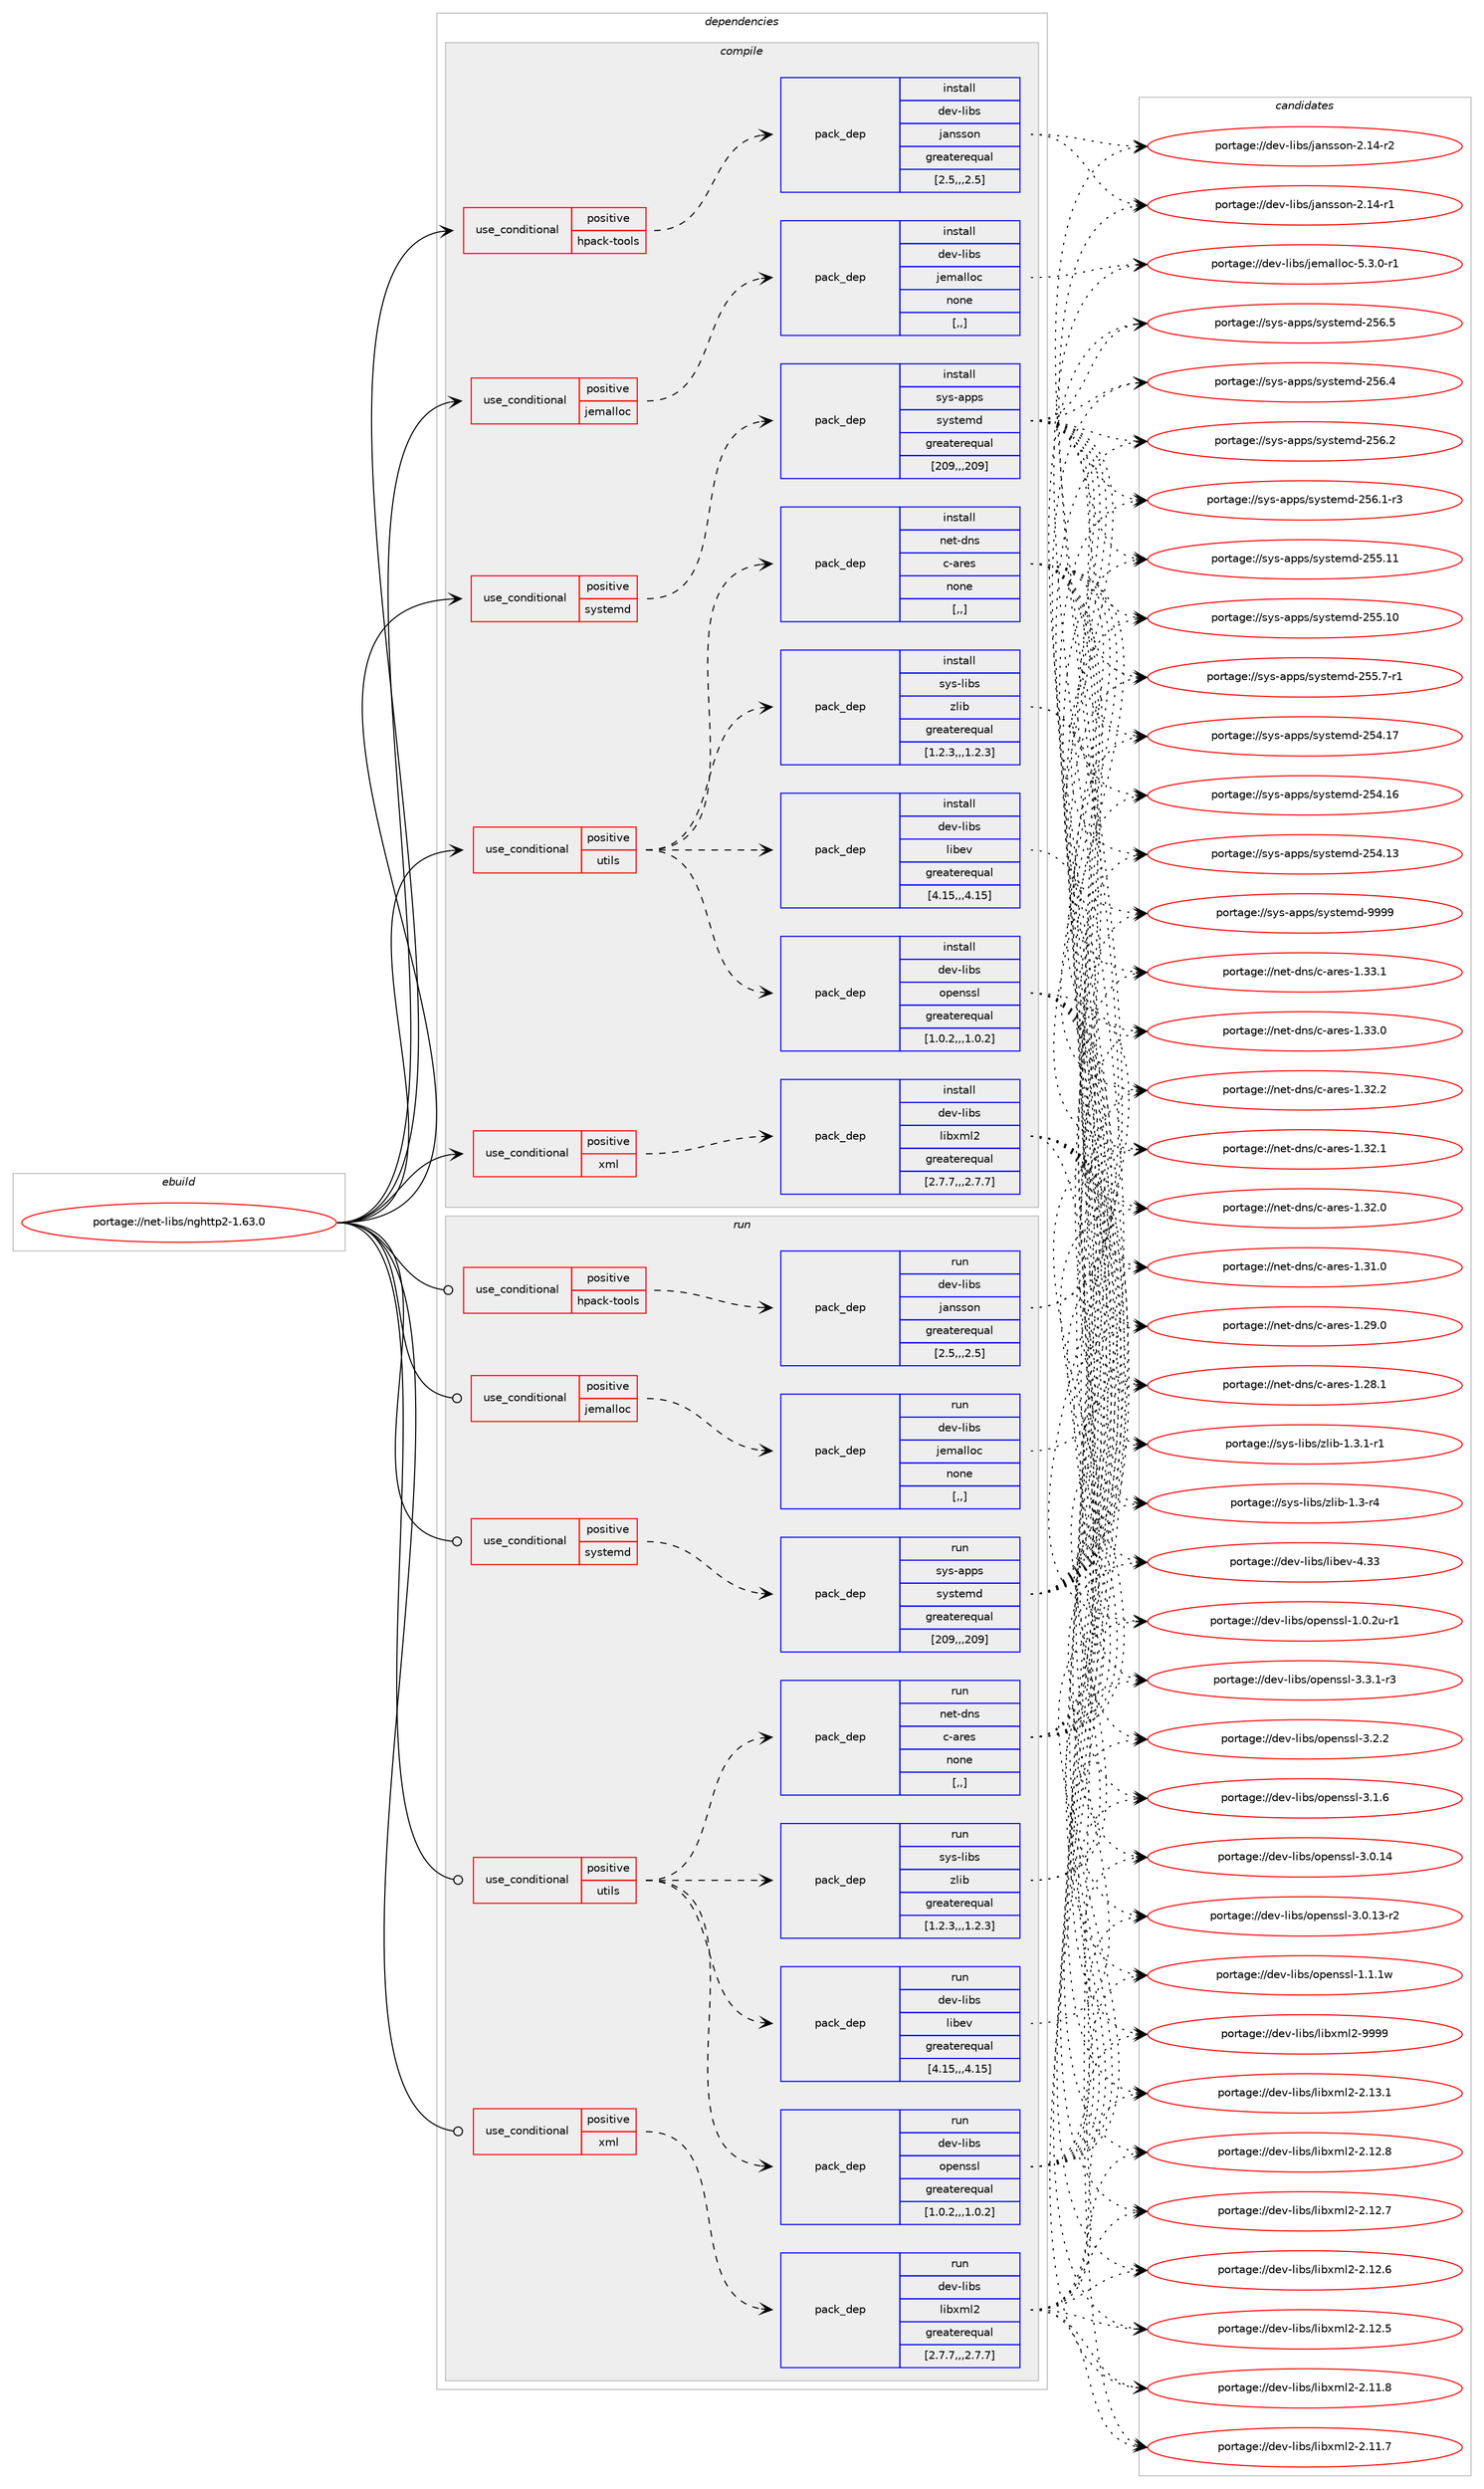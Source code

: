 digraph prolog {

# *************
# Graph options
# *************

newrank=true;
concentrate=true;
compound=true;
graph [rankdir=LR,fontname=Helvetica,fontsize=10,ranksep=1.5];#, ranksep=2.5, nodesep=0.2];
edge  [arrowhead=vee];
node  [fontname=Helvetica,fontsize=10];

# **********
# The ebuild
# **********

subgraph cluster_leftcol {
color=gray;
label=<<i>ebuild</i>>;
id [label="portage://net-libs/nghttp2-1.63.0", color=red, width=4, href="../net-libs/nghttp2-1.63.0.svg"];
}

# ****************
# The dependencies
# ****************

subgraph cluster_midcol {
color=gray;
label=<<i>dependencies</i>>;
subgraph cluster_compile {
fillcolor="#eeeeee";
style=filled;
label=<<i>compile</i>>;
subgraph cond228692 {
dependency873165 [label=<<TABLE BORDER="0" CELLBORDER="1" CELLSPACING="0" CELLPADDING="4"><TR><TD ROWSPAN="3" CELLPADDING="10">use_conditional</TD></TR><TR><TD>positive</TD></TR><TR><TD>hpack-tools</TD></TR></TABLE>>, shape=none, color=red];
subgraph pack638043 {
dependency873166 [label=<<TABLE BORDER="0" CELLBORDER="1" CELLSPACING="0" CELLPADDING="4" WIDTH="220"><TR><TD ROWSPAN="6" CELLPADDING="30">pack_dep</TD></TR><TR><TD WIDTH="110">install</TD></TR><TR><TD>dev-libs</TD></TR><TR><TD>jansson</TD></TR><TR><TD>greaterequal</TD></TR><TR><TD>[2.5,,,2.5]</TD></TR></TABLE>>, shape=none, color=blue];
}
dependency873165:e -> dependency873166:w [weight=20,style="dashed",arrowhead="vee"];
}
id:e -> dependency873165:w [weight=20,style="solid",arrowhead="vee"];
subgraph cond228693 {
dependency873167 [label=<<TABLE BORDER="0" CELLBORDER="1" CELLSPACING="0" CELLPADDING="4"><TR><TD ROWSPAN="3" CELLPADDING="10">use_conditional</TD></TR><TR><TD>positive</TD></TR><TR><TD>jemalloc</TD></TR></TABLE>>, shape=none, color=red];
subgraph pack638044 {
dependency873168 [label=<<TABLE BORDER="0" CELLBORDER="1" CELLSPACING="0" CELLPADDING="4" WIDTH="220"><TR><TD ROWSPAN="6" CELLPADDING="30">pack_dep</TD></TR><TR><TD WIDTH="110">install</TD></TR><TR><TD>dev-libs</TD></TR><TR><TD>jemalloc</TD></TR><TR><TD>none</TD></TR><TR><TD>[,,]</TD></TR></TABLE>>, shape=none, color=blue];
}
dependency873167:e -> dependency873168:w [weight=20,style="dashed",arrowhead="vee"];
}
id:e -> dependency873167:w [weight=20,style="solid",arrowhead="vee"];
subgraph cond228694 {
dependency873169 [label=<<TABLE BORDER="0" CELLBORDER="1" CELLSPACING="0" CELLPADDING="4"><TR><TD ROWSPAN="3" CELLPADDING="10">use_conditional</TD></TR><TR><TD>positive</TD></TR><TR><TD>systemd</TD></TR></TABLE>>, shape=none, color=red];
subgraph pack638045 {
dependency873170 [label=<<TABLE BORDER="0" CELLBORDER="1" CELLSPACING="0" CELLPADDING="4" WIDTH="220"><TR><TD ROWSPAN="6" CELLPADDING="30">pack_dep</TD></TR><TR><TD WIDTH="110">install</TD></TR><TR><TD>sys-apps</TD></TR><TR><TD>systemd</TD></TR><TR><TD>greaterequal</TD></TR><TR><TD>[209,,,209]</TD></TR></TABLE>>, shape=none, color=blue];
}
dependency873169:e -> dependency873170:w [weight=20,style="dashed",arrowhead="vee"];
}
id:e -> dependency873169:w [weight=20,style="solid",arrowhead="vee"];
subgraph cond228695 {
dependency873171 [label=<<TABLE BORDER="0" CELLBORDER="1" CELLSPACING="0" CELLPADDING="4"><TR><TD ROWSPAN="3" CELLPADDING="10">use_conditional</TD></TR><TR><TD>positive</TD></TR><TR><TD>utils</TD></TR></TABLE>>, shape=none, color=red];
subgraph pack638046 {
dependency873172 [label=<<TABLE BORDER="0" CELLBORDER="1" CELLSPACING="0" CELLPADDING="4" WIDTH="220"><TR><TD ROWSPAN="6" CELLPADDING="30">pack_dep</TD></TR><TR><TD WIDTH="110">install</TD></TR><TR><TD>dev-libs</TD></TR><TR><TD>openssl</TD></TR><TR><TD>greaterequal</TD></TR><TR><TD>[1.0.2,,,1.0.2]</TD></TR></TABLE>>, shape=none, color=blue];
}
dependency873171:e -> dependency873172:w [weight=20,style="dashed",arrowhead="vee"];
subgraph pack638047 {
dependency873173 [label=<<TABLE BORDER="0" CELLBORDER="1" CELLSPACING="0" CELLPADDING="4" WIDTH="220"><TR><TD ROWSPAN="6" CELLPADDING="30">pack_dep</TD></TR><TR><TD WIDTH="110">install</TD></TR><TR><TD>dev-libs</TD></TR><TR><TD>libev</TD></TR><TR><TD>greaterequal</TD></TR><TR><TD>[4.15,,,4.15]</TD></TR></TABLE>>, shape=none, color=blue];
}
dependency873171:e -> dependency873173:w [weight=20,style="dashed",arrowhead="vee"];
subgraph pack638048 {
dependency873174 [label=<<TABLE BORDER="0" CELLBORDER="1" CELLSPACING="0" CELLPADDING="4" WIDTH="220"><TR><TD ROWSPAN="6" CELLPADDING="30">pack_dep</TD></TR><TR><TD WIDTH="110">install</TD></TR><TR><TD>sys-libs</TD></TR><TR><TD>zlib</TD></TR><TR><TD>greaterequal</TD></TR><TR><TD>[1.2.3,,,1.2.3]</TD></TR></TABLE>>, shape=none, color=blue];
}
dependency873171:e -> dependency873174:w [weight=20,style="dashed",arrowhead="vee"];
subgraph pack638049 {
dependency873175 [label=<<TABLE BORDER="0" CELLBORDER="1" CELLSPACING="0" CELLPADDING="4" WIDTH="220"><TR><TD ROWSPAN="6" CELLPADDING="30">pack_dep</TD></TR><TR><TD WIDTH="110">install</TD></TR><TR><TD>net-dns</TD></TR><TR><TD>c-ares</TD></TR><TR><TD>none</TD></TR><TR><TD>[,,]</TD></TR></TABLE>>, shape=none, color=blue];
}
dependency873171:e -> dependency873175:w [weight=20,style="dashed",arrowhead="vee"];
}
id:e -> dependency873171:w [weight=20,style="solid",arrowhead="vee"];
subgraph cond228696 {
dependency873176 [label=<<TABLE BORDER="0" CELLBORDER="1" CELLSPACING="0" CELLPADDING="4"><TR><TD ROWSPAN="3" CELLPADDING="10">use_conditional</TD></TR><TR><TD>positive</TD></TR><TR><TD>xml</TD></TR></TABLE>>, shape=none, color=red];
subgraph pack638050 {
dependency873177 [label=<<TABLE BORDER="0" CELLBORDER="1" CELLSPACING="0" CELLPADDING="4" WIDTH="220"><TR><TD ROWSPAN="6" CELLPADDING="30">pack_dep</TD></TR><TR><TD WIDTH="110">install</TD></TR><TR><TD>dev-libs</TD></TR><TR><TD>libxml2</TD></TR><TR><TD>greaterequal</TD></TR><TR><TD>[2.7.7,,,2.7.7]</TD></TR></TABLE>>, shape=none, color=blue];
}
dependency873176:e -> dependency873177:w [weight=20,style="dashed",arrowhead="vee"];
}
id:e -> dependency873176:w [weight=20,style="solid",arrowhead="vee"];
}
subgraph cluster_compileandrun {
fillcolor="#eeeeee";
style=filled;
label=<<i>compile and run</i>>;
}
subgraph cluster_run {
fillcolor="#eeeeee";
style=filled;
label=<<i>run</i>>;
subgraph cond228697 {
dependency873178 [label=<<TABLE BORDER="0" CELLBORDER="1" CELLSPACING="0" CELLPADDING="4"><TR><TD ROWSPAN="3" CELLPADDING="10">use_conditional</TD></TR><TR><TD>positive</TD></TR><TR><TD>hpack-tools</TD></TR></TABLE>>, shape=none, color=red];
subgraph pack638051 {
dependency873179 [label=<<TABLE BORDER="0" CELLBORDER="1" CELLSPACING="0" CELLPADDING="4" WIDTH="220"><TR><TD ROWSPAN="6" CELLPADDING="30">pack_dep</TD></TR><TR><TD WIDTH="110">run</TD></TR><TR><TD>dev-libs</TD></TR><TR><TD>jansson</TD></TR><TR><TD>greaterequal</TD></TR><TR><TD>[2.5,,,2.5]</TD></TR></TABLE>>, shape=none, color=blue];
}
dependency873178:e -> dependency873179:w [weight=20,style="dashed",arrowhead="vee"];
}
id:e -> dependency873178:w [weight=20,style="solid",arrowhead="odot"];
subgraph cond228698 {
dependency873180 [label=<<TABLE BORDER="0" CELLBORDER="1" CELLSPACING="0" CELLPADDING="4"><TR><TD ROWSPAN="3" CELLPADDING="10">use_conditional</TD></TR><TR><TD>positive</TD></TR><TR><TD>jemalloc</TD></TR></TABLE>>, shape=none, color=red];
subgraph pack638052 {
dependency873181 [label=<<TABLE BORDER="0" CELLBORDER="1" CELLSPACING="0" CELLPADDING="4" WIDTH="220"><TR><TD ROWSPAN="6" CELLPADDING="30">pack_dep</TD></TR><TR><TD WIDTH="110">run</TD></TR><TR><TD>dev-libs</TD></TR><TR><TD>jemalloc</TD></TR><TR><TD>none</TD></TR><TR><TD>[,,]</TD></TR></TABLE>>, shape=none, color=blue];
}
dependency873180:e -> dependency873181:w [weight=20,style="dashed",arrowhead="vee"];
}
id:e -> dependency873180:w [weight=20,style="solid",arrowhead="odot"];
subgraph cond228699 {
dependency873182 [label=<<TABLE BORDER="0" CELLBORDER="1" CELLSPACING="0" CELLPADDING="4"><TR><TD ROWSPAN="3" CELLPADDING="10">use_conditional</TD></TR><TR><TD>positive</TD></TR><TR><TD>systemd</TD></TR></TABLE>>, shape=none, color=red];
subgraph pack638053 {
dependency873183 [label=<<TABLE BORDER="0" CELLBORDER="1" CELLSPACING="0" CELLPADDING="4" WIDTH="220"><TR><TD ROWSPAN="6" CELLPADDING="30">pack_dep</TD></TR><TR><TD WIDTH="110">run</TD></TR><TR><TD>sys-apps</TD></TR><TR><TD>systemd</TD></TR><TR><TD>greaterequal</TD></TR><TR><TD>[209,,,209]</TD></TR></TABLE>>, shape=none, color=blue];
}
dependency873182:e -> dependency873183:w [weight=20,style="dashed",arrowhead="vee"];
}
id:e -> dependency873182:w [weight=20,style="solid",arrowhead="odot"];
subgraph cond228700 {
dependency873184 [label=<<TABLE BORDER="0" CELLBORDER="1" CELLSPACING="0" CELLPADDING="4"><TR><TD ROWSPAN="3" CELLPADDING="10">use_conditional</TD></TR><TR><TD>positive</TD></TR><TR><TD>utils</TD></TR></TABLE>>, shape=none, color=red];
subgraph pack638054 {
dependency873185 [label=<<TABLE BORDER="0" CELLBORDER="1" CELLSPACING="0" CELLPADDING="4" WIDTH="220"><TR><TD ROWSPAN="6" CELLPADDING="30">pack_dep</TD></TR><TR><TD WIDTH="110">run</TD></TR><TR><TD>dev-libs</TD></TR><TR><TD>openssl</TD></TR><TR><TD>greaterequal</TD></TR><TR><TD>[1.0.2,,,1.0.2]</TD></TR></TABLE>>, shape=none, color=blue];
}
dependency873184:e -> dependency873185:w [weight=20,style="dashed",arrowhead="vee"];
subgraph pack638055 {
dependency873186 [label=<<TABLE BORDER="0" CELLBORDER="1" CELLSPACING="0" CELLPADDING="4" WIDTH="220"><TR><TD ROWSPAN="6" CELLPADDING="30">pack_dep</TD></TR><TR><TD WIDTH="110">run</TD></TR><TR><TD>dev-libs</TD></TR><TR><TD>libev</TD></TR><TR><TD>greaterequal</TD></TR><TR><TD>[4.15,,,4.15]</TD></TR></TABLE>>, shape=none, color=blue];
}
dependency873184:e -> dependency873186:w [weight=20,style="dashed",arrowhead="vee"];
subgraph pack638056 {
dependency873187 [label=<<TABLE BORDER="0" CELLBORDER="1" CELLSPACING="0" CELLPADDING="4" WIDTH="220"><TR><TD ROWSPAN="6" CELLPADDING="30">pack_dep</TD></TR><TR><TD WIDTH="110">run</TD></TR><TR><TD>sys-libs</TD></TR><TR><TD>zlib</TD></TR><TR><TD>greaterequal</TD></TR><TR><TD>[1.2.3,,,1.2.3]</TD></TR></TABLE>>, shape=none, color=blue];
}
dependency873184:e -> dependency873187:w [weight=20,style="dashed",arrowhead="vee"];
subgraph pack638057 {
dependency873188 [label=<<TABLE BORDER="0" CELLBORDER="1" CELLSPACING="0" CELLPADDING="4" WIDTH="220"><TR><TD ROWSPAN="6" CELLPADDING="30">pack_dep</TD></TR><TR><TD WIDTH="110">run</TD></TR><TR><TD>net-dns</TD></TR><TR><TD>c-ares</TD></TR><TR><TD>none</TD></TR><TR><TD>[,,]</TD></TR></TABLE>>, shape=none, color=blue];
}
dependency873184:e -> dependency873188:w [weight=20,style="dashed",arrowhead="vee"];
}
id:e -> dependency873184:w [weight=20,style="solid",arrowhead="odot"];
subgraph cond228701 {
dependency873189 [label=<<TABLE BORDER="0" CELLBORDER="1" CELLSPACING="0" CELLPADDING="4"><TR><TD ROWSPAN="3" CELLPADDING="10">use_conditional</TD></TR><TR><TD>positive</TD></TR><TR><TD>xml</TD></TR></TABLE>>, shape=none, color=red];
subgraph pack638058 {
dependency873190 [label=<<TABLE BORDER="0" CELLBORDER="1" CELLSPACING="0" CELLPADDING="4" WIDTH="220"><TR><TD ROWSPAN="6" CELLPADDING="30">pack_dep</TD></TR><TR><TD WIDTH="110">run</TD></TR><TR><TD>dev-libs</TD></TR><TR><TD>libxml2</TD></TR><TR><TD>greaterequal</TD></TR><TR><TD>[2.7.7,,,2.7.7]</TD></TR></TABLE>>, shape=none, color=blue];
}
dependency873189:e -> dependency873190:w [weight=20,style="dashed",arrowhead="vee"];
}
id:e -> dependency873189:w [weight=20,style="solid",arrowhead="odot"];
}
}

# **************
# The candidates
# **************

subgraph cluster_choices {
rank=same;
color=gray;
label=<<i>candidates</i>>;

subgraph choice638043 {
color=black;
nodesep=1;
choice1001011184510810598115471069711011511511111045504649524511450 [label="portage://dev-libs/jansson-2.14-r2", color=red, width=4,href="../dev-libs/jansson-2.14-r2.svg"];
choice1001011184510810598115471069711011511511111045504649524511449 [label="portage://dev-libs/jansson-2.14-r1", color=red, width=4,href="../dev-libs/jansson-2.14-r1.svg"];
dependency873166:e -> choice1001011184510810598115471069711011511511111045504649524511450:w [style=dotted,weight="100"];
dependency873166:e -> choice1001011184510810598115471069711011511511111045504649524511449:w [style=dotted,weight="100"];
}
subgraph choice638044 {
color=black;
nodesep=1;
choice10010111845108105981154710610110997108108111994553465146484511449 [label="portage://dev-libs/jemalloc-5.3.0-r1", color=red, width=4,href="../dev-libs/jemalloc-5.3.0-r1.svg"];
dependency873168:e -> choice10010111845108105981154710610110997108108111994553465146484511449:w [style=dotted,weight="100"];
}
subgraph choice638045 {
color=black;
nodesep=1;
choice1151211154597112112115471151211151161011091004557575757 [label="portage://sys-apps/systemd-9999", color=red, width=4,href="../sys-apps/systemd-9999.svg"];
choice115121115459711211211547115121115116101109100455053544653 [label="portage://sys-apps/systemd-256.5", color=red, width=4,href="../sys-apps/systemd-256.5.svg"];
choice115121115459711211211547115121115116101109100455053544652 [label="portage://sys-apps/systemd-256.4", color=red, width=4,href="../sys-apps/systemd-256.4.svg"];
choice115121115459711211211547115121115116101109100455053544650 [label="portage://sys-apps/systemd-256.2", color=red, width=4,href="../sys-apps/systemd-256.2.svg"];
choice1151211154597112112115471151211151161011091004550535446494511451 [label="portage://sys-apps/systemd-256.1-r3", color=red, width=4,href="../sys-apps/systemd-256.1-r3.svg"];
choice11512111545971121121154711512111511610110910045505353464949 [label="portage://sys-apps/systemd-255.11", color=red, width=4,href="../sys-apps/systemd-255.11.svg"];
choice11512111545971121121154711512111511610110910045505353464948 [label="portage://sys-apps/systemd-255.10", color=red, width=4,href="../sys-apps/systemd-255.10.svg"];
choice1151211154597112112115471151211151161011091004550535346554511449 [label="portage://sys-apps/systemd-255.7-r1", color=red, width=4,href="../sys-apps/systemd-255.7-r1.svg"];
choice11512111545971121121154711512111511610110910045505352464955 [label="portage://sys-apps/systemd-254.17", color=red, width=4,href="../sys-apps/systemd-254.17.svg"];
choice11512111545971121121154711512111511610110910045505352464954 [label="portage://sys-apps/systemd-254.16", color=red, width=4,href="../sys-apps/systemd-254.16.svg"];
choice11512111545971121121154711512111511610110910045505352464951 [label="portage://sys-apps/systemd-254.13", color=red, width=4,href="../sys-apps/systemd-254.13.svg"];
dependency873170:e -> choice1151211154597112112115471151211151161011091004557575757:w [style=dotted,weight="100"];
dependency873170:e -> choice115121115459711211211547115121115116101109100455053544653:w [style=dotted,weight="100"];
dependency873170:e -> choice115121115459711211211547115121115116101109100455053544652:w [style=dotted,weight="100"];
dependency873170:e -> choice115121115459711211211547115121115116101109100455053544650:w [style=dotted,weight="100"];
dependency873170:e -> choice1151211154597112112115471151211151161011091004550535446494511451:w [style=dotted,weight="100"];
dependency873170:e -> choice11512111545971121121154711512111511610110910045505353464949:w [style=dotted,weight="100"];
dependency873170:e -> choice11512111545971121121154711512111511610110910045505353464948:w [style=dotted,weight="100"];
dependency873170:e -> choice1151211154597112112115471151211151161011091004550535346554511449:w [style=dotted,weight="100"];
dependency873170:e -> choice11512111545971121121154711512111511610110910045505352464955:w [style=dotted,weight="100"];
dependency873170:e -> choice11512111545971121121154711512111511610110910045505352464954:w [style=dotted,weight="100"];
dependency873170:e -> choice11512111545971121121154711512111511610110910045505352464951:w [style=dotted,weight="100"];
}
subgraph choice638046 {
color=black;
nodesep=1;
choice1001011184510810598115471111121011101151151084551465146494511451 [label="portage://dev-libs/openssl-3.3.1-r3", color=red, width=4,href="../dev-libs/openssl-3.3.1-r3.svg"];
choice100101118451081059811547111112101110115115108455146504650 [label="portage://dev-libs/openssl-3.2.2", color=red, width=4,href="../dev-libs/openssl-3.2.2.svg"];
choice100101118451081059811547111112101110115115108455146494654 [label="portage://dev-libs/openssl-3.1.6", color=red, width=4,href="../dev-libs/openssl-3.1.6.svg"];
choice10010111845108105981154711111210111011511510845514648464952 [label="portage://dev-libs/openssl-3.0.14", color=red, width=4,href="../dev-libs/openssl-3.0.14.svg"];
choice100101118451081059811547111112101110115115108455146484649514511450 [label="portage://dev-libs/openssl-3.0.13-r2", color=red, width=4,href="../dev-libs/openssl-3.0.13-r2.svg"];
choice100101118451081059811547111112101110115115108454946494649119 [label="portage://dev-libs/openssl-1.1.1w", color=red, width=4,href="../dev-libs/openssl-1.1.1w.svg"];
choice1001011184510810598115471111121011101151151084549464846501174511449 [label="portage://dev-libs/openssl-1.0.2u-r1", color=red, width=4,href="../dev-libs/openssl-1.0.2u-r1.svg"];
dependency873172:e -> choice1001011184510810598115471111121011101151151084551465146494511451:w [style=dotted,weight="100"];
dependency873172:e -> choice100101118451081059811547111112101110115115108455146504650:w [style=dotted,weight="100"];
dependency873172:e -> choice100101118451081059811547111112101110115115108455146494654:w [style=dotted,weight="100"];
dependency873172:e -> choice10010111845108105981154711111210111011511510845514648464952:w [style=dotted,weight="100"];
dependency873172:e -> choice100101118451081059811547111112101110115115108455146484649514511450:w [style=dotted,weight="100"];
dependency873172:e -> choice100101118451081059811547111112101110115115108454946494649119:w [style=dotted,weight="100"];
dependency873172:e -> choice1001011184510810598115471111121011101151151084549464846501174511449:w [style=dotted,weight="100"];
}
subgraph choice638047 {
color=black;
nodesep=1;
choice100101118451081059811547108105981011184552465151 [label="portage://dev-libs/libev-4.33", color=red, width=4,href="../dev-libs/libev-4.33.svg"];
dependency873173:e -> choice100101118451081059811547108105981011184552465151:w [style=dotted,weight="100"];
}
subgraph choice638048 {
color=black;
nodesep=1;
choice115121115451081059811547122108105984549465146494511449 [label="portage://sys-libs/zlib-1.3.1-r1", color=red, width=4,href="../sys-libs/zlib-1.3.1-r1.svg"];
choice11512111545108105981154712210810598454946514511452 [label="portage://sys-libs/zlib-1.3-r4", color=red, width=4,href="../sys-libs/zlib-1.3-r4.svg"];
dependency873174:e -> choice115121115451081059811547122108105984549465146494511449:w [style=dotted,weight="100"];
dependency873174:e -> choice11512111545108105981154712210810598454946514511452:w [style=dotted,weight="100"];
}
subgraph choice638049 {
color=black;
nodesep=1;
choice110101116451001101154799459711410111545494651514649 [label="portage://net-dns/c-ares-1.33.1", color=red, width=4,href="../net-dns/c-ares-1.33.1.svg"];
choice110101116451001101154799459711410111545494651514648 [label="portage://net-dns/c-ares-1.33.0", color=red, width=4,href="../net-dns/c-ares-1.33.0.svg"];
choice110101116451001101154799459711410111545494651504650 [label="portage://net-dns/c-ares-1.32.2", color=red, width=4,href="../net-dns/c-ares-1.32.2.svg"];
choice110101116451001101154799459711410111545494651504649 [label="portage://net-dns/c-ares-1.32.1", color=red, width=4,href="../net-dns/c-ares-1.32.1.svg"];
choice110101116451001101154799459711410111545494651504648 [label="portage://net-dns/c-ares-1.32.0", color=red, width=4,href="../net-dns/c-ares-1.32.0.svg"];
choice110101116451001101154799459711410111545494651494648 [label="portage://net-dns/c-ares-1.31.0", color=red, width=4,href="../net-dns/c-ares-1.31.0.svg"];
choice110101116451001101154799459711410111545494650574648 [label="portage://net-dns/c-ares-1.29.0", color=red, width=4,href="../net-dns/c-ares-1.29.0.svg"];
choice110101116451001101154799459711410111545494650564649 [label="portage://net-dns/c-ares-1.28.1", color=red, width=4,href="../net-dns/c-ares-1.28.1.svg"];
dependency873175:e -> choice110101116451001101154799459711410111545494651514649:w [style=dotted,weight="100"];
dependency873175:e -> choice110101116451001101154799459711410111545494651514648:w [style=dotted,weight="100"];
dependency873175:e -> choice110101116451001101154799459711410111545494651504650:w [style=dotted,weight="100"];
dependency873175:e -> choice110101116451001101154799459711410111545494651504649:w [style=dotted,weight="100"];
dependency873175:e -> choice110101116451001101154799459711410111545494651504648:w [style=dotted,weight="100"];
dependency873175:e -> choice110101116451001101154799459711410111545494651494648:w [style=dotted,weight="100"];
dependency873175:e -> choice110101116451001101154799459711410111545494650574648:w [style=dotted,weight="100"];
dependency873175:e -> choice110101116451001101154799459711410111545494650564649:w [style=dotted,weight="100"];
}
subgraph choice638050 {
color=black;
nodesep=1;
choice10010111845108105981154710810598120109108504557575757 [label="portage://dev-libs/libxml2-9999", color=red, width=4,href="../dev-libs/libxml2-9999.svg"];
choice100101118451081059811547108105981201091085045504649514649 [label="portage://dev-libs/libxml2-2.13.1", color=red, width=4,href="../dev-libs/libxml2-2.13.1.svg"];
choice100101118451081059811547108105981201091085045504649504656 [label="portage://dev-libs/libxml2-2.12.8", color=red, width=4,href="../dev-libs/libxml2-2.12.8.svg"];
choice100101118451081059811547108105981201091085045504649504655 [label="portage://dev-libs/libxml2-2.12.7", color=red, width=4,href="../dev-libs/libxml2-2.12.7.svg"];
choice100101118451081059811547108105981201091085045504649504654 [label="portage://dev-libs/libxml2-2.12.6", color=red, width=4,href="../dev-libs/libxml2-2.12.6.svg"];
choice100101118451081059811547108105981201091085045504649504653 [label="portage://dev-libs/libxml2-2.12.5", color=red, width=4,href="../dev-libs/libxml2-2.12.5.svg"];
choice100101118451081059811547108105981201091085045504649494656 [label="portage://dev-libs/libxml2-2.11.8", color=red, width=4,href="../dev-libs/libxml2-2.11.8.svg"];
choice100101118451081059811547108105981201091085045504649494655 [label="portage://dev-libs/libxml2-2.11.7", color=red, width=4,href="../dev-libs/libxml2-2.11.7.svg"];
dependency873177:e -> choice10010111845108105981154710810598120109108504557575757:w [style=dotted,weight="100"];
dependency873177:e -> choice100101118451081059811547108105981201091085045504649514649:w [style=dotted,weight="100"];
dependency873177:e -> choice100101118451081059811547108105981201091085045504649504656:w [style=dotted,weight="100"];
dependency873177:e -> choice100101118451081059811547108105981201091085045504649504655:w [style=dotted,weight="100"];
dependency873177:e -> choice100101118451081059811547108105981201091085045504649504654:w [style=dotted,weight="100"];
dependency873177:e -> choice100101118451081059811547108105981201091085045504649504653:w [style=dotted,weight="100"];
dependency873177:e -> choice100101118451081059811547108105981201091085045504649494656:w [style=dotted,weight="100"];
dependency873177:e -> choice100101118451081059811547108105981201091085045504649494655:w [style=dotted,weight="100"];
}
subgraph choice638051 {
color=black;
nodesep=1;
choice1001011184510810598115471069711011511511111045504649524511450 [label="portage://dev-libs/jansson-2.14-r2", color=red, width=4,href="../dev-libs/jansson-2.14-r2.svg"];
choice1001011184510810598115471069711011511511111045504649524511449 [label="portage://dev-libs/jansson-2.14-r1", color=red, width=4,href="../dev-libs/jansson-2.14-r1.svg"];
dependency873179:e -> choice1001011184510810598115471069711011511511111045504649524511450:w [style=dotted,weight="100"];
dependency873179:e -> choice1001011184510810598115471069711011511511111045504649524511449:w [style=dotted,weight="100"];
}
subgraph choice638052 {
color=black;
nodesep=1;
choice10010111845108105981154710610110997108108111994553465146484511449 [label="portage://dev-libs/jemalloc-5.3.0-r1", color=red, width=4,href="../dev-libs/jemalloc-5.3.0-r1.svg"];
dependency873181:e -> choice10010111845108105981154710610110997108108111994553465146484511449:w [style=dotted,weight="100"];
}
subgraph choice638053 {
color=black;
nodesep=1;
choice1151211154597112112115471151211151161011091004557575757 [label="portage://sys-apps/systemd-9999", color=red, width=4,href="../sys-apps/systemd-9999.svg"];
choice115121115459711211211547115121115116101109100455053544653 [label="portage://sys-apps/systemd-256.5", color=red, width=4,href="../sys-apps/systemd-256.5.svg"];
choice115121115459711211211547115121115116101109100455053544652 [label="portage://sys-apps/systemd-256.4", color=red, width=4,href="../sys-apps/systemd-256.4.svg"];
choice115121115459711211211547115121115116101109100455053544650 [label="portage://sys-apps/systemd-256.2", color=red, width=4,href="../sys-apps/systemd-256.2.svg"];
choice1151211154597112112115471151211151161011091004550535446494511451 [label="portage://sys-apps/systemd-256.1-r3", color=red, width=4,href="../sys-apps/systemd-256.1-r3.svg"];
choice11512111545971121121154711512111511610110910045505353464949 [label="portage://sys-apps/systemd-255.11", color=red, width=4,href="../sys-apps/systemd-255.11.svg"];
choice11512111545971121121154711512111511610110910045505353464948 [label="portage://sys-apps/systemd-255.10", color=red, width=4,href="../sys-apps/systemd-255.10.svg"];
choice1151211154597112112115471151211151161011091004550535346554511449 [label="portage://sys-apps/systemd-255.7-r1", color=red, width=4,href="../sys-apps/systemd-255.7-r1.svg"];
choice11512111545971121121154711512111511610110910045505352464955 [label="portage://sys-apps/systemd-254.17", color=red, width=4,href="../sys-apps/systemd-254.17.svg"];
choice11512111545971121121154711512111511610110910045505352464954 [label="portage://sys-apps/systemd-254.16", color=red, width=4,href="../sys-apps/systemd-254.16.svg"];
choice11512111545971121121154711512111511610110910045505352464951 [label="portage://sys-apps/systemd-254.13", color=red, width=4,href="../sys-apps/systemd-254.13.svg"];
dependency873183:e -> choice1151211154597112112115471151211151161011091004557575757:w [style=dotted,weight="100"];
dependency873183:e -> choice115121115459711211211547115121115116101109100455053544653:w [style=dotted,weight="100"];
dependency873183:e -> choice115121115459711211211547115121115116101109100455053544652:w [style=dotted,weight="100"];
dependency873183:e -> choice115121115459711211211547115121115116101109100455053544650:w [style=dotted,weight="100"];
dependency873183:e -> choice1151211154597112112115471151211151161011091004550535446494511451:w [style=dotted,weight="100"];
dependency873183:e -> choice11512111545971121121154711512111511610110910045505353464949:w [style=dotted,weight="100"];
dependency873183:e -> choice11512111545971121121154711512111511610110910045505353464948:w [style=dotted,weight="100"];
dependency873183:e -> choice1151211154597112112115471151211151161011091004550535346554511449:w [style=dotted,weight="100"];
dependency873183:e -> choice11512111545971121121154711512111511610110910045505352464955:w [style=dotted,weight="100"];
dependency873183:e -> choice11512111545971121121154711512111511610110910045505352464954:w [style=dotted,weight="100"];
dependency873183:e -> choice11512111545971121121154711512111511610110910045505352464951:w [style=dotted,weight="100"];
}
subgraph choice638054 {
color=black;
nodesep=1;
choice1001011184510810598115471111121011101151151084551465146494511451 [label="portage://dev-libs/openssl-3.3.1-r3", color=red, width=4,href="../dev-libs/openssl-3.3.1-r3.svg"];
choice100101118451081059811547111112101110115115108455146504650 [label="portage://dev-libs/openssl-3.2.2", color=red, width=4,href="../dev-libs/openssl-3.2.2.svg"];
choice100101118451081059811547111112101110115115108455146494654 [label="portage://dev-libs/openssl-3.1.6", color=red, width=4,href="../dev-libs/openssl-3.1.6.svg"];
choice10010111845108105981154711111210111011511510845514648464952 [label="portage://dev-libs/openssl-3.0.14", color=red, width=4,href="../dev-libs/openssl-3.0.14.svg"];
choice100101118451081059811547111112101110115115108455146484649514511450 [label="portage://dev-libs/openssl-3.0.13-r2", color=red, width=4,href="../dev-libs/openssl-3.0.13-r2.svg"];
choice100101118451081059811547111112101110115115108454946494649119 [label="portage://dev-libs/openssl-1.1.1w", color=red, width=4,href="../dev-libs/openssl-1.1.1w.svg"];
choice1001011184510810598115471111121011101151151084549464846501174511449 [label="portage://dev-libs/openssl-1.0.2u-r1", color=red, width=4,href="../dev-libs/openssl-1.0.2u-r1.svg"];
dependency873185:e -> choice1001011184510810598115471111121011101151151084551465146494511451:w [style=dotted,weight="100"];
dependency873185:e -> choice100101118451081059811547111112101110115115108455146504650:w [style=dotted,weight="100"];
dependency873185:e -> choice100101118451081059811547111112101110115115108455146494654:w [style=dotted,weight="100"];
dependency873185:e -> choice10010111845108105981154711111210111011511510845514648464952:w [style=dotted,weight="100"];
dependency873185:e -> choice100101118451081059811547111112101110115115108455146484649514511450:w [style=dotted,weight="100"];
dependency873185:e -> choice100101118451081059811547111112101110115115108454946494649119:w [style=dotted,weight="100"];
dependency873185:e -> choice1001011184510810598115471111121011101151151084549464846501174511449:w [style=dotted,weight="100"];
}
subgraph choice638055 {
color=black;
nodesep=1;
choice100101118451081059811547108105981011184552465151 [label="portage://dev-libs/libev-4.33", color=red, width=4,href="../dev-libs/libev-4.33.svg"];
dependency873186:e -> choice100101118451081059811547108105981011184552465151:w [style=dotted,weight="100"];
}
subgraph choice638056 {
color=black;
nodesep=1;
choice115121115451081059811547122108105984549465146494511449 [label="portage://sys-libs/zlib-1.3.1-r1", color=red, width=4,href="../sys-libs/zlib-1.3.1-r1.svg"];
choice11512111545108105981154712210810598454946514511452 [label="portage://sys-libs/zlib-1.3-r4", color=red, width=4,href="../sys-libs/zlib-1.3-r4.svg"];
dependency873187:e -> choice115121115451081059811547122108105984549465146494511449:w [style=dotted,weight="100"];
dependency873187:e -> choice11512111545108105981154712210810598454946514511452:w [style=dotted,weight="100"];
}
subgraph choice638057 {
color=black;
nodesep=1;
choice110101116451001101154799459711410111545494651514649 [label="portage://net-dns/c-ares-1.33.1", color=red, width=4,href="../net-dns/c-ares-1.33.1.svg"];
choice110101116451001101154799459711410111545494651514648 [label="portage://net-dns/c-ares-1.33.0", color=red, width=4,href="../net-dns/c-ares-1.33.0.svg"];
choice110101116451001101154799459711410111545494651504650 [label="portage://net-dns/c-ares-1.32.2", color=red, width=4,href="../net-dns/c-ares-1.32.2.svg"];
choice110101116451001101154799459711410111545494651504649 [label="portage://net-dns/c-ares-1.32.1", color=red, width=4,href="../net-dns/c-ares-1.32.1.svg"];
choice110101116451001101154799459711410111545494651504648 [label="portage://net-dns/c-ares-1.32.0", color=red, width=4,href="../net-dns/c-ares-1.32.0.svg"];
choice110101116451001101154799459711410111545494651494648 [label="portage://net-dns/c-ares-1.31.0", color=red, width=4,href="../net-dns/c-ares-1.31.0.svg"];
choice110101116451001101154799459711410111545494650574648 [label="portage://net-dns/c-ares-1.29.0", color=red, width=4,href="../net-dns/c-ares-1.29.0.svg"];
choice110101116451001101154799459711410111545494650564649 [label="portage://net-dns/c-ares-1.28.1", color=red, width=4,href="../net-dns/c-ares-1.28.1.svg"];
dependency873188:e -> choice110101116451001101154799459711410111545494651514649:w [style=dotted,weight="100"];
dependency873188:e -> choice110101116451001101154799459711410111545494651514648:w [style=dotted,weight="100"];
dependency873188:e -> choice110101116451001101154799459711410111545494651504650:w [style=dotted,weight="100"];
dependency873188:e -> choice110101116451001101154799459711410111545494651504649:w [style=dotted,weight="100"];
dependency873188:e -> choice110101116451001101154799459711410111545494651504648:w [style=dotted,weight="100"];
dependency873188:e -> choice110101116451001101154799459711410111545494651494648:w [style=dotted,weight="100"];
dependency873188:e -> choice110101116451001101154799459711410111545494650574648:w [style=dotted,weight="100"];
dependency873188:e -> choice110101116451001101154799459711410111545494650564649:w [style=dotted,weight="100"];
}
subgraph choice638058 {
color=black;
nodesep=1;
choice10010111845108105981154710810598120109108504557575757 [label="portage://dev-libs/libxml2-9999", color=red, width=4,href="../dev-libs/libxml2-9999.svg"];
choice100101118451081059811547108105981201091085045504649514649 [label="portage://dev-libs/libxml2-2.13.1", color=red, width=4,href="../dev-libs/libxml2-2.13.1.svg"];
choice100101118451081059811547108105981201091085045504649504656 [label="portage://dev-libs/libxml2-2.12.8", color=red, width=4,href="../dev-libs/libxml2-2.12.8.svg"];
choice100101118451081059811547108105981201091085045504649504655 [label="portage://dev-libs/libxml2-2.12.7", color=red, width=4,href="../dev-libs/libxml2-2.12.7.svg"];
choice100101118451081059811547108105981201091085045504649504654 [label="portage://dev-libs/libxml2-2.12.6", color=red, width=4,href="../dev-libs/libxml2-2.12.6.svg"];
choice100101118451081059811547108105981201091085045504649504653 [label="portage://dev-libs/libxml2-2.12.5", color=red, width=4,href="../dev-libs/libxml2-2.12.5.svg"];
choice100101118451081059811547108105981201091085045504649494656 [label="portage://dev-libs/libxml2-2.11.8", color=red, width=4,href="../dev-libs/libxml2-2.11.8.svg"];
choice100101118451081059811547108105981201091085045504649494655 [label="portage://dev-libs/libxml2-2.11.7", color=red, width=4,href="../dev-libs/libxml2-2.11.7.svg"];
dependency873190:e -> choice10010111845108105981154710810598120109108504557575757:w [style=dotted,weight="100"];
dependency873190:e -> choice100101118451081059811547108105981201091085045504649514649:w [style=dotted,weight="100"];
dependency873190:e -> choice100101118451081059811547108105981201091085045504649504656:w [style=dotted,weight="100"];
dependency873190:e -> choice100101118451081059811547108105981201091085045504649504655:w [style=dotted,weight="100"];
dependency873190:e -> choice100101118451081059811547108105981201091085045504649504654:w [style=dotted,weight="100"];
dependency873190:e -> choice100101118451081059811547108105981201091085045504649504653:w [style=dotted,weight="100"];
dependency873190:e -> choice100101118451081059811547108105981201091085045504649494656:w [style=dotted,weight="100"];
dependency873190:e -> choice100101118451081059811547108105981201091085045504649494655:w [style=dotted,weight="100"];
}
}

}
